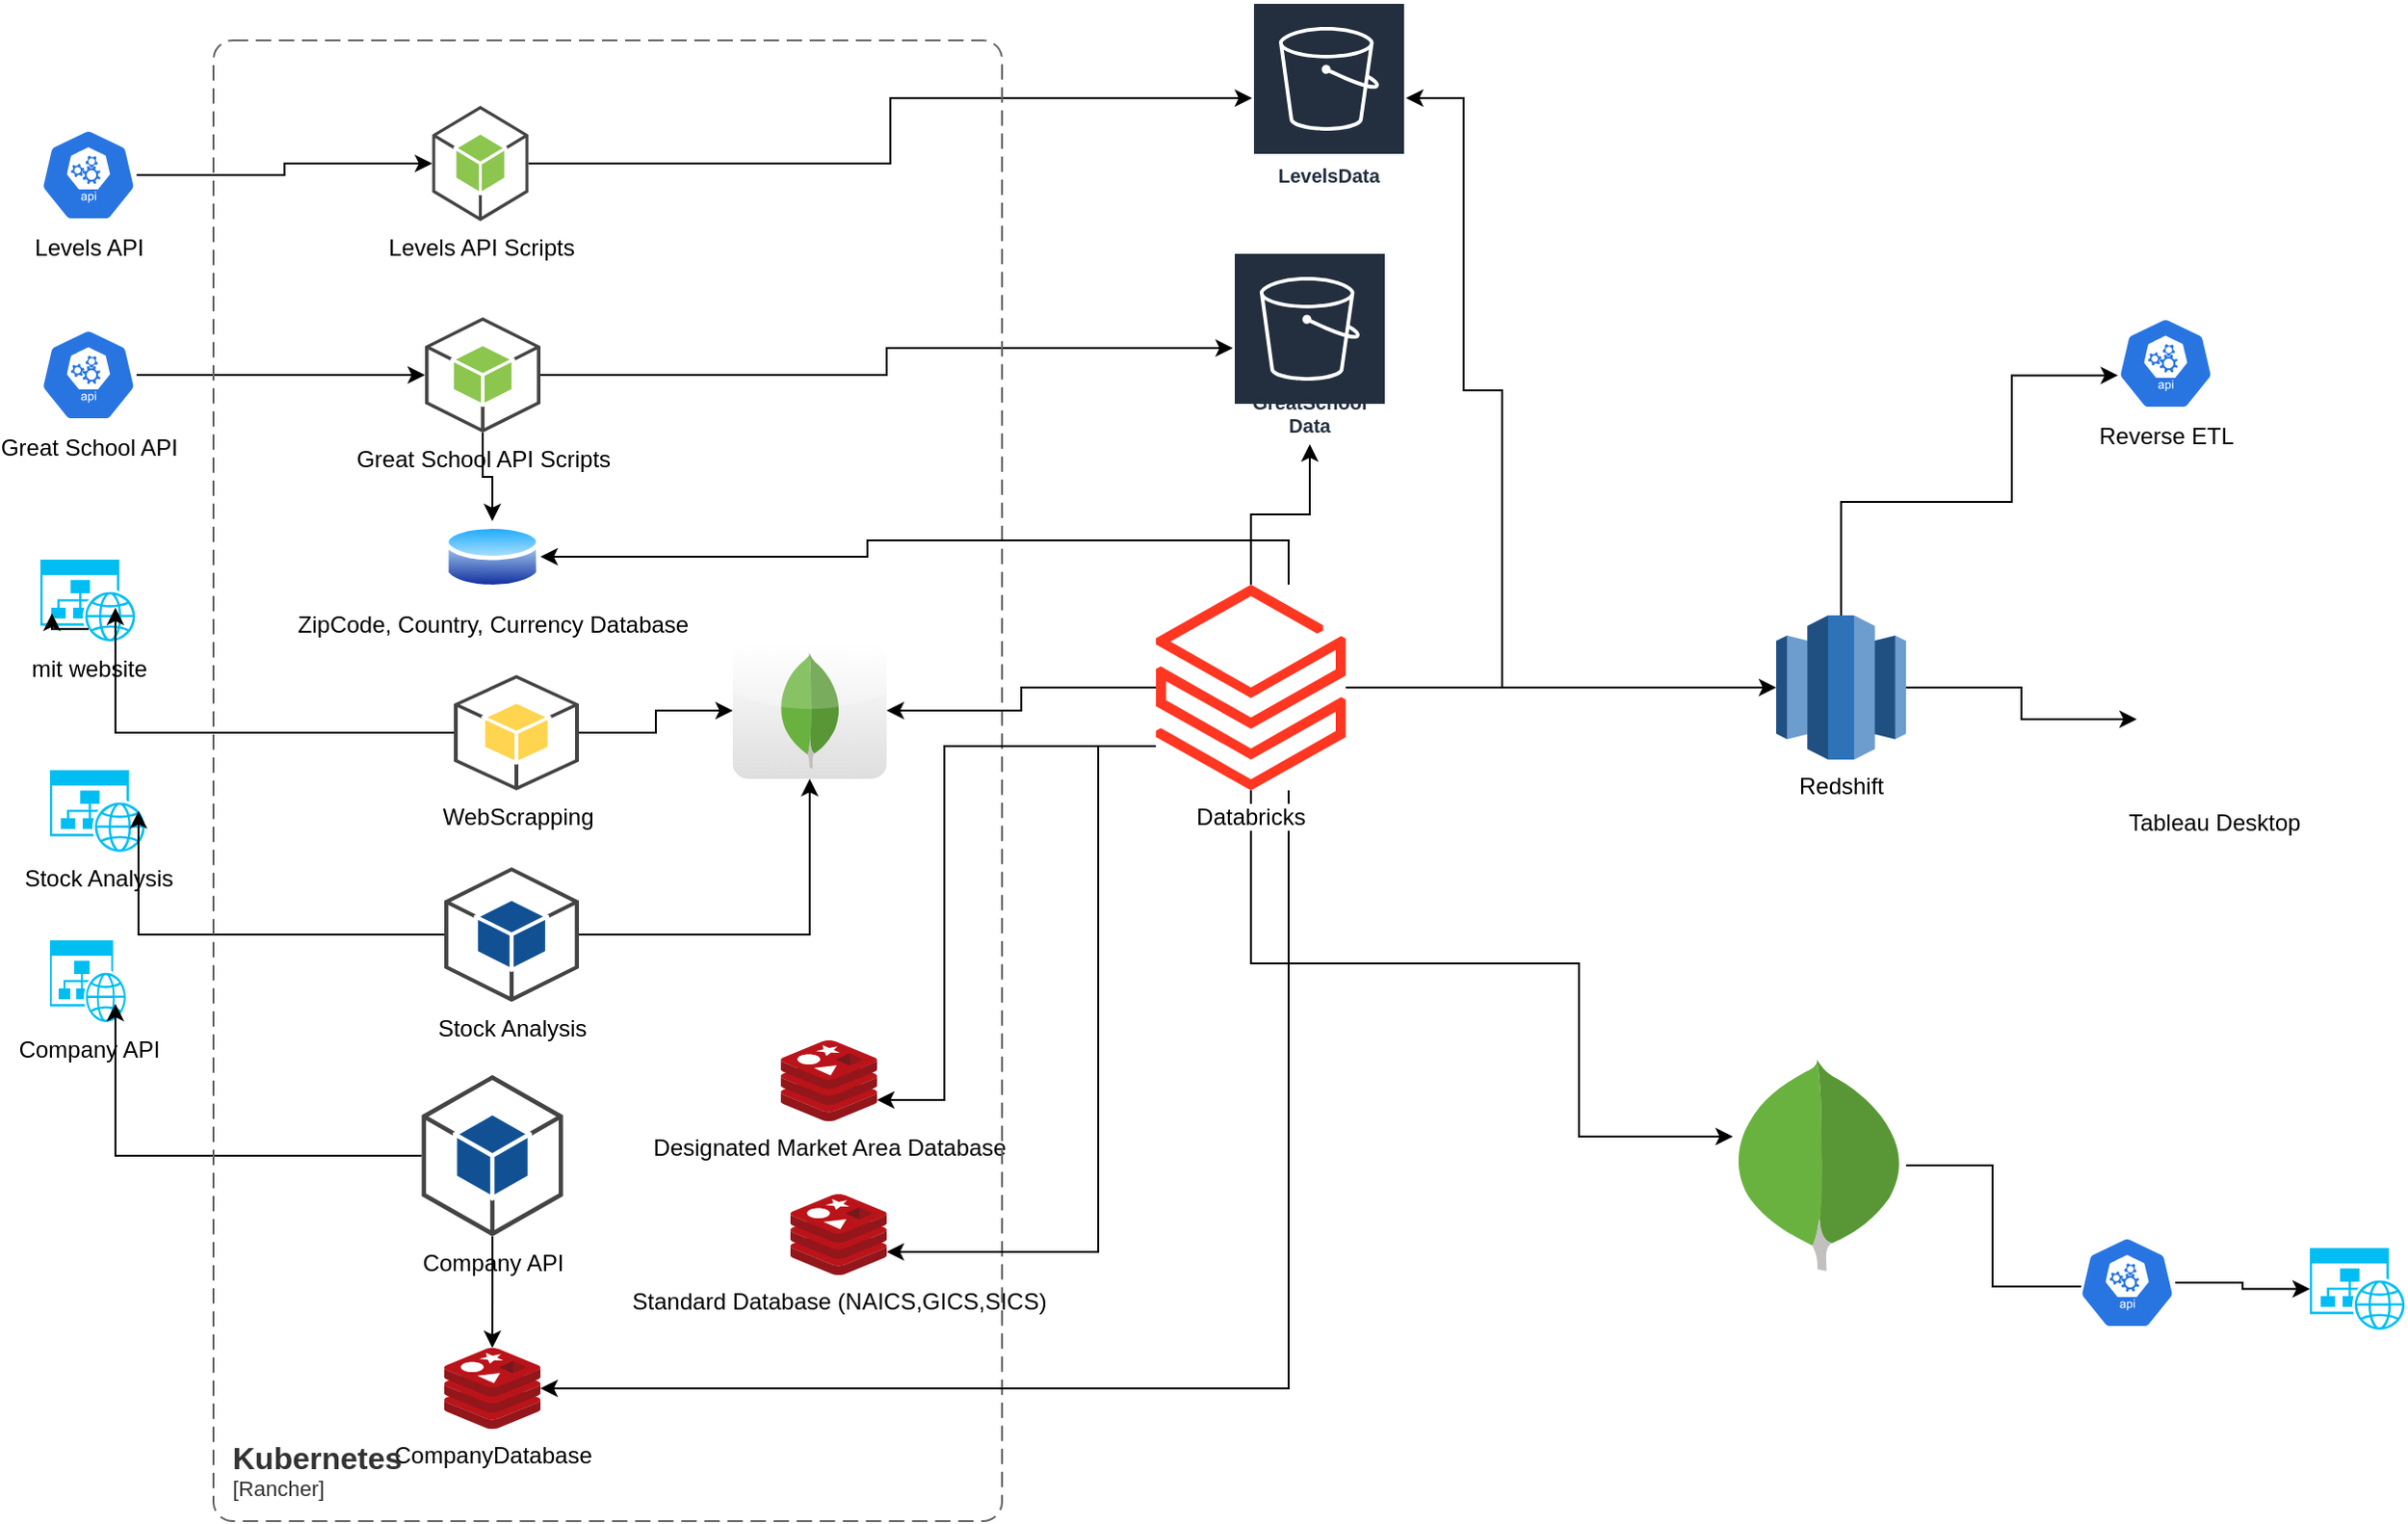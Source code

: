 <mxfile version="20.8.8" type="github"><diagram name="Page-1" id="2AOY_KW5mDiWNd7LnKPI"><mxGraphModel dx="1434" dy="782" grid="1" gridSize="10" guides="1" tooltips="1" connect="1" arrows="1" fold="1" page="1" pageScale="1" pageWidth="850" pageHeight="1100" math="0" shadow="0"><root><mxCell id="0"/><mxCell id="1" parent="0"/><mxCell id="d2FxbLmuILoBnlTnSUs5-25" style="edgeStyle=orthogonalEdgeStyle;rounded=0;orthogonalLoop=1;jettySize=auto;html=1;" edge="1" parent="1" source="d2FxbLmuILoBnlTnSUs5-1" target="d2FxbLmuILoBnlTnSUs5-11"><mxGeometry relative="1" as="geometry"/></mxCell><mxCell id="d2FxbLmuILoBnlTnSUs5-1" value="Great School API" style="sketch=0;html=1;dashed=0;whitespace=wrap;fillColor=#2875E2;strokeColor=#ffffff;points=[[0.005,0.63,0],[0.1,0.2,0],[0.9,0.2,0],[0.5,0,0],[0.995,0.63,0],[0.72,0.99,0],[0.5,1,0],[0.28,0.99,0]];verticalLabelPosition=bottom;align=center;verticalAlign=top;shape=mxgraph.kubernetes.icon;prIcon=api" vertex="1" parent="1"><mxGeometry x="70" y="190" width="50" height="48" as="geometry"/></mxCell><mxCell id="d2FxbLmuILoBnlTnSUs5-23" style="edgeStyle=orthogonalEdgeStyle;rounded=0;orthogonalLoop=1;jettySize=auto;html=1;" edge="1" parent="1" source="d2FxbLmuILoBnlTnSUs5-4" target="d2FxbLmuILoBnlTnSUs5-10"><mxGeometry relative="1" as="geometry"/></mxCell><mxCell id="d2FxbLmuILoBnlTnSUs5-4" value="Levels API" style="sketch=0;html=1;dashed=0;whitespace=wrap;fillColor=#2875E2;strokeColor=#ffffff;points=[[0.005,0.63,0],[0.1,0.2,0],[0.9,0.2,0],[0.5,0,0],[0.995,0.63,0],[0.72,0.99,0],[0.5,1,0],[0.28,0.99,0]];verticalLabelPosition=bottom;align=center;verticalAlign=top;shape=mxgraph.kubernetes.icon;prIcon=api" vertex="1" parent="1"><mxGeometry x="70" y="86" width="50" height="48" as="geometry"/></mxCell><mxCell id="d2FxbLmuILoBnlTnSUs5-5" value="mit website" style="verticalLabelPosition=bottom;html=1;verticalAlign=top;align=center;strokeColor=none;fillColor=#00BEF2;shape=mxgraph.azure.website_generic;pointerEvents=1;" vertex="1" parent="1"><mxGeometry x="70" y="310" width="50" height="42.5" as="geometry"/></mxCell><mxCell id="d2FxbLmuILoBnlTnSUs5-6" value="Stock Analysis" style="verticalLabelPosition=bottom;html=1;verticalAlign=top;align=center;strokeColor=none;fillColor=#00BEF2;shape=mxgraph.azure.website_generic;pointerEvents=1;" vertex="1" parent="1"><mxGeometry x="75" y="419.5" width="50" height="42.5" as="geometry"/></mxCell><mxCell id="d2FxbLmuILoBnlTnSUs5-8" value="&lt;div&gt;ZipCode, Country, Currency Database&lt;/div&gt;&lt;div&gt;&lt;br&gt;&lt;/div&gt;" style="aspect=fixed;perimeter=ellipsePerimeter;html=1;align=center;shadow=0;dashed=0;spacingTop=3;image;image=img/lib/active_directory/database.svg;" vertex="1" parent="1"><mxGeometry x="280" y="290" width="50" height="37" as="geometry"/></mxCell><mxCell id="d2FxbLmuILoBnlTnSUs5-9" style="edgeStyle=orthogonalEdgeStyle;rounded=0;orthogonalLoop=1;jettySize=auto;html=1;exitX=0.5;exitY=0.85;exitDx=0;exitDy=0;exitPerimeter=0;entryX=0.12;entryY=0.659;entryDx=0;entryDy=0;entryPerimeter=0;" edge="1" parent="1" source="d2FxbLmuILoBnlTnSUs5-5" target="d2FxbLmuILoBnlTnSUs5-5"><mxGeometry relative="1" as="geometry"/></mxCell><mxCell id="d2FxbLmuILoBnlTnSUs5-24" style="edgeStyle=orthogonalEdgeStyle;rounded=0;orthogonalLoop=1;jettySize=auto;html=1;" edge="1" parent="1" source="d2FxbLmuILoBnlTnSUs5-10" target="d2FxbLmuILoBnlTnSUs5-21"><mxGeometry relative="1" as="geometry"/></mxCell><mxCell id="d2FxbLmuILoBnlTnSUs5-10" value="Levels API Scripts" style="outlineConnect=0;dashed=0;verticalLabelPosition=bottom;verticalAlign=top;align=center;html=1;shape=mxgraph.aws3.android;fillColor=#8CC64F;gradientColor=none;" vertex="1" parent="1"><mxGeometry x="273.75" y="74" width="50" height="60" as="geometry"/></mxCell><mxCell id="d2FxbLmuILoBnlTnSUs5-26" style="edgeStyle=orthogonalEdgeStyle;rounded=0;orthogonalLoop=1;jettySize=auto;html=1;" edge="1" parent="1" source="d2FxbLmuILoBnlTnSUs5-11" target="d2FxbLmuILoBnlTnSUs5-8"><mxGeometry relative="1" as="geometry"/></mxCell><mxCell id="d2FxbLmuILoBnlTnSUs5-27" style="edgeStyle=orthogonalEdgeStyle;rounded=0;orthogonalLoop=1;jettySize=auto;html=1;" edge="1" parent="1" source="d2FxbLmuILoBnlTnSUs5-11" target="d2FxbLmuILoBnlTnSUs5-22"><mxGeometry relative="1" as="geometry"/></mxCell><mxCell id="d2FxbLmuILoBnlTnSUs5-11" value="Great School API Scripts" style="outlineConnect=0;dashed=0;verticalLabelPosition=bottom;verticalAlign=top;align=center;html=1;shape=mxgraph.aws3.android;fillColor=#8CC64F;gradientColor=none;" vertex="1" parent="1"><mxGeometry x="270" y="184" width="60" height="60" as="geometry"/></mxCell><mxCell id="d2FxbLmuILoBnlTnSUs5-28" style="edgeStyle=orthogonalEdgeStyle;rounded=0;orthogonalLoop=1;jettySize=auto;html=1;entryX=0.78;entryY=0.588;entryDx=0;entryDy=0;entryPerimeter=0;" edge="1" parent="1" source="d2FxbLmuILoBnlTnSUs5-12" target="d2FxbLmuILoBnlTnSUs5-5"><mxGeometry relative="1" as="geometry"/></mxCell><mxCell id="d2FxbLmuILoBnlTnSUs5-34" style="edgeStyle=orthogonalEdgeStyle;rounded=0;orthogonalLoop=1;jettySize=auto;html=1;" edge="1" parent="1" source="d2FxbLmuILoBnlTnSUs5-12" target="d2FxbLmuILoBnlTnSUs5-33"><mxGeometry relative="1" as="geometry"/></mxCell><mxCell id="d2FxbLmuILoBnlTnSUs5-12" value="WebScrapping" style="outlineConnect=0;dashed=0;verticalLabelPosition=bottom;verticalAlign=top;align=center;html=1;shape=mxgraph.aws3.android;fillColor=#FFD44F;gradientColor=none;" vertex="1" parent="1"><mxGeometry x="285" y="370" width="65" height="60" as="geometry"/></mxCell><mxCell id="d2FxbLmuILoBnlTnSUs5-13" value="Designated Market Area Database" style="sketch=0;aspect=fixed;html=1;points=[];align=center;image;fontSize=12;image=img/lib/mscae/Cache_Redis_Product.svg;" vertex="1" parent="1"><mxGeometry x="455" y="560" width="50" height="42" as="geometry"/></mxCell><mxCell id="d2FxbLmuILoBnlTnSUs5-14" value="Standard Database (NAICS,GICS,SICS)" style="sketch=0;aspect=fixed;html=1;points=[];align=center;image;fontSize=12;image=img/lib/mscae/Cache_Redis_Product.svg;" vertex="1" parent="1"><mxGeometry x="460" y="640" width="50" height="42" as="geometry"/></mxCell><mxCell id="d2FxbLmuILoBnlTnSUs5-29" style="edgeStyle=orthogonalEdgeStyle;rounded=0;orthogonalLoop=1;jettySize=auto;html=1;entryX=0.92;entryY=0.5;entryDx=0;entryDy=0;entryPerimeter=0;" edge="1" parent="1" source="d2FxbLmuILoBnlTnSUs5-16" target="d2FxbLmuILoBnlTnSUs5-6"><mxGeometry relative="1" as="geometry"/></mxCell><mxCell id="d2FxbLmuILoBnlTnSUs5-35" style="edgeStyle=orthogonalEdgeStyle;rounded=0;orthogonalLoop=1;jettySize=auto;html=1;" edge="1" parent="1" source="d2FxbLmuILoBnlTnSUs5-16" target="d2FxbLmuILoBnlTnSUs5-33"><mxGeometry relative="1" as="geometry"/></mxCell><mxCell id="d2FxbLmuILoBnlTnSUs5-16" value="Stock Analysis" style="outlineConnect=0;dashed=0;verticalLabelPosition=bottom;verticalAlign=top;align=center;html=1;shape=mxgraph.aws3.android;fillColor=#115193;gradientColor=none;" vertex="1" parent="1"><mxGeometry x="280" y="470" width="70" height="70" as="geometry"/></mxCell><mxCell id="d2FxbLmuILoBnlTnSUs5-17" value="Company API" style="verticalLabelPosition=bottom;html=1;verticalAlign=top;align=center;strokeColor=none;fillColor=#00BEF2;shape=mxgraph.azure.website_generic;pointerEvents=1;" vertex="1" parent="1"><mxGeometry x="75" y="508" width="40" height="42.5" as="geometry"/></mxCell><mxCell id="d2FxbLmuILoBnlTnSUs5-30" style="edgeStyle=orthogonalEdgeStyle;rounded=0;orthogonalLoop=1;jettySize=auto;html=1;entryX=0.85;entryY=0.776;entryDx=0;entryDy=0;entryPerimeter=0;" edge="1" parent="1" source="d2FxbLmuILoBnlTnSUs5-19" target="d2FxbLmuILoBnlTnSUs5-17"><mxGeometry relative="1" as="geometry"/></mxCell><mxCell id="d2FxbLmuILoBnlTnSUs5-32" style="edgeStyle=orthogonalEdgeStyle;rounded=0;orthogonalLoop=1;jettySize=auto;html=1;" edge="1" parent="1" source="d2FxbLmuILoBnlTnSUs5-19" target="d2FxbLmuILoBnlTnSUs5-31"><mxGeometry relative="1" as="geometry"/></mxCell><mxCell id="d2FxbLmuILoBnlTnSUs5-19" value="Company API" style="outlineConnect=0;dashed=0;verticalLabelPosition=bottom;verticalAlign=top;align=center;html=1;shape=mxgraph.aws3.android;fillColor=#115193;gradientColor=none;" vertex="1" parent="1"><mxGeometry x="268.25" y="578" width="73.5" height="84" as="geometry"/></mxCell><mxCell id="d2FxbLmuILoBnlTnSUs5-21" value="LevelsData" style="sketch=0;outlineConnect=0;fontColor=#232F3E;gradientColor=none;strokeColor=#ffffff;fillColor=#232F3E;dashed=0;verticalLabelPosition=middle;verticalAlign=bottom;align=center;html=1;whiteSpace=wrap;fontSize=10;fontStyle=1;spacing=3;shape=mxgraph.aws4.productIcon;prIcon=mxgraph.aws4.s3;" vertex="1" parent="1"><mxGeometry x="700" y="20" width="80" height="100" as="geometry"/></mxCell><mxCell id="d2FxbLmuILoBnlTnSUs5-22" value="GreatSchool Data" style="sketch=0;outlineConnect=0;fontColor=#232F3E;gradientColor=none;strokeColor=#ffffff;fillColor=#232F3E;dashed=0;verticalLabelPosition=middle;verticalAlign=bottom;align=center;html=1;whiteSpace=wrap;fontSize=10;fontStyle=1;spacing=3;shape=mxgraph.aws4.productIcon;prIcon=mxgraph.aws4.s3;" vertex="1" parent="1"><mxGeometry x="690" y="150" width="80" height="100" as="geometry"/></mxCell><mxCell id="d2FxbLmuILoBnlTnSUs5-31" value="CompanyDatabase" style="sketch=0;aspect=fixed;html=1;points=[];align=center;image;fontSize=12;image=img/lib/mscae/Cache_Redis_Product.svg;" vertex="1" parent="1"><mxGeometry x="280" y="720" width="50" height="42" as="geometry"/></mxCell><mxCell id="d2FxbLmuILoBnlTnSUs5-33" value="" style="dashed=0;outlineConnect=0;html=1;align=center;labelPosition=center;verticalLabelPosition=bottom;verticalAlign=top;shape=mxgraph.webicons.mongodb;gradientColor=#DFDEDE" vertex="1" parent="1"><mxGeometry x="430" y="353" width="80" height="71" as="geometry"/></mxCell><object placeholders="1" c4Name="Kubernetes" c4Type="Docker" c4Application="Rancher" label="&lt;font style=&quot;font-size: 16px&quot;&gt;&lt;b&gt;&lt;div style=&quot;text-align: left&quot;&gt;%c4Name%&lt;/div&gt;&lt;/b&gt;&lt;/font&gt;&lt;div style=&quot;text-align: left&quot;&gt;[%c4Application%]&lt;/div&gt;" id="d2FxbLmuILoBnlTnSUs5-37"><mxCell style="rounded=1;fontSize=11;whiteSpace=wrap;html=1;dashed=1;arcSize=20;fillColor=none;strokeColor=#666666;fontColor=#333333;labelBackgroundColor=none;align=left;verticalAlign=bottom;labelBorderColor=none;spacingTop=0;spacing=10;dashPattern=8 4;metaEdit=1;rotatable=0;perimeter=rectanglePerimeter;noLabel=0;labelPadding=0;allowArrows=0;connectable=0;expand=0;recursiveResize=0;editable=1;pointerEvents=0;absoluteArcSize=1;points=[[0.25,0,0],[0.5,0,0],[0.75,0,0],[1,0.25,0],[1,0.5,0],[1,0.75,0],[0.75,1,0],[0.5,1,0],[0.25,1,0],[0,0.75,0],[0,0.5,0],[0,0.25,0]];" vertex="1" parent="1"><mxGeometry x="160" y="40" width="410" height="770" as="geometry"/></mxCell></object><mxCell id="d2FxbLmuILoBnlTnSUs5-39" style="edgeStyle=orthogonalEdgeStyle;rounded=0;orthogonalLoop=1;jettySize=auto;html=1;" edge="1" parent="1" source="d2FxbLmuILoBnlTnSUs5-38" target="d2FxbLmuILoBnlTnSUs5-33"><mxGeometry relative="1" as="geometry"><mxPoint x="520" y="370" as="targetPoint"/></mxGeometry></mxCell><mxCell id="d2FxbLmuILoBnlTnSUs5-40" style="edgeStyle=orthogonalEdgeStyle;rounded=0;orthogonalLoop=1;jettySize=auto;html=1;" edge="1" parent="1" source="d2FxbLmuILoBnlTnSUs5-38" target="d2FxbLmuILoBnlTnSUs5-13"><mxGeometry relative="1" as="geometry"><Array as="points"><mxPoint x="540" y="407"/><mxPoint x="540" y="591"/></Array></mxGeometry></mxCell><mxCell id="d2FxbLmuILoBnlTnSUs5-41" style="edgeStyle=orthogonalEdgeStyle;rounded=0;orthogonalLoop=1;jettySize=auto;html=1;" edge="1" parent="1" source="d2FxbLmuILoBnlTnSUs5-38" target="d2FxbLmuILoBnlTnSUs5-14"><mxGeometry relative="1" as="geometry"><mxPoint x="480" y="720" as="targetPoint"/><Array as="points"><mxPoint x="620" y="407"/><mxPoint x="620" y="670"/></Array></mxGeometry></mxCell><mxCell id="d2FxbLmuILoBnlTnSUs5-42" style="edgeStyle=orthogonalEdgeStyle;rounded=0;orthogonalLoop=1;jettySize=auto;html=1;entryX=1;entryY=0.5;entryDx=0;entryDy=0;" edge="1" parent="1" source="d2FxbLmuILoBnlTnSUs5-38" target="d2FxbLmuILoBnlTnSUs5-8"><mxGeometry relative="1" as="geometry"><Array as="points"><mxPoint x="719" y="300"/><mxPoint x="500" y="300"/><mxPoint x="500" y="309"/></Array></mxGeometry></mxCell><mxCell id="d2FxbLmuILoBnlTnSUs5-43" style="edgeStyle=orthogonalEdgeStyle;rounded=0;orthogonalLoop=1;jettySize=auto;html=1;" edge="1" parent="1" source="d2FxbLmuILoBnlTnSUs5-38" target="d2FxbLmuILoBnlTnSUs5-31"><mxGeometry relative="1" as="geometry"><Array as="points"><mxPoint x="719" y="741"/></Array></mxGeometry></mxCell><mxCell id="d2FxbLmuILoBnlTnSUs5-44" style="edgeStyle=orthogonalEdgeStyle;rounded=0;orthogonalLoop=1;jettySize=auto;html=1;" edge="1" parent="1" source="d2FxbLmuILoBnlTnSUs5-38" target="d2FxbLmuILoBnlTnSUs5-22"><mxGeometry relative="1" as="geometry"/></mxCell><mxCell id="d2FxbLmuILoBnlTnSUs5-45" style="edgeStyle=orthogonalEdgeStyle;rounded=0;orthogonalLoop=1;jettySize=auto;html=1;" edge="1" parent="1" source="d2FxbLmuILoBnlTnSUs5-38" target="d2FxbLmuILoBnlTnSUs5-21"><mxGeometry relative="1" as="geometry"><Array as="points"><mxPoint x="830" y="377"/><mxPoint x="830" y="222"/><mxPoint x="810" y="222"/><mxPoint x="810" y="70"/></Array></mxGeometry></mxCell><mxCell id="d2FxbLmuILoBnlTnSUs5-47" style="edgeStyle=orthogonalEdgeStyle;rounded=0;orthogonalLoop=1;jettySize=auto;html=1;entryX=0;entryY=0.5;entryDx=0;entryDy=0;entryPerimeter=0;" edge="1" parent="1" source="d2FxbLmuILoBnlTnSUs5-38" target="d2FxbLmuILoBnlTnSUs5-46"><mxGeometry relative="1" as="geometry"/></mxCell><mxCell id="d2FxbLmuILoBnlTnSUs5-50" style="edgeStyle=orthogonalEdgeStyle;rounded=0;orthogonalLoop=1;jettySize=auto;html=1;" edge="1" parent="1" source="d2FxbLmuILoBnlTnSUs5-38" target="d2FxbLmuILoBnlTnSUs5-49"><mxGeometry relative="1" as="geometry"><mxPoint x="940" y="610" as="targetPoint"/><Array as="points"><mxPoint x="699" y="520"/><mxPoint x="870" y="520"/><mxPoint x="870" y="610"/></Array></mxGeometry></mxCell><mxCell id="d2FxbLmuILoBnlTnSUs5-38" value="Databricks" style="aspect=fixed;html=1;points=[];align=center;image;fontSize=12;image=img/lib/azure2/analytics/Azure_Databricks.svg;" vertex="1" parent="1"><mxGeometry x="650" y="323" width="98.82" height="107" as="geometry"/></mxCell><mxCell id="d2FxbLmuILoBnlTnSUs5-55" style="edgeStyle=orthogonalEdgeStyle;rounded=0;orthogonalLoop=1;jettySize=auto;html=1;" edge="1" parent="1" source="d2FxbLmuILoBnlTnSUs5-46" target="d2FxbLmuILoBnlTnSUs5-48"><mxGeometry relative="1" as="geometry"/></mxCell><mxCell id="d2FxbLmuILoBnlTnSUs5-57" style="edgeStyle=orthogonalEdgeStyle;rounded=0;orthogonalLoop=1;jettySize=auto;html=1;entryX=0.005;entryY=0.63;entryDx=0;entryDy=0;entryPerimeter=0;" edge="1" parent="1" source="d2FxbLmuILoBnlTnSUs5-46" target="d2FxbLmuILoBnlTnSUs5-56"><mxGeometry relative="1" as="geometry"><mxPoint x="1020" y="150" as="targetPoint"/><Array as="points"><mxPoint x="1006" y="280"/><mxPoint x="1095" y="280"/><mxPoint x="1095" y="214"/></Array></mxGeometry></mxCell><mxCell id="d2FxbLmuILoBnlTnSUs5-46" value="Redshift" style="outlineConnect=0;dashed=0;verticalLabelPosition=bottom;verticalAlign=top;align=center;html=1;shape=mxgraph.aws3.redshift;fillColor=#2E73B8;gradientColor=none;" vertex="1" parent="1"><mxGeometry x="972.5" y="339" width="67.5" height="75" as="geometry"/></mxCell><mxCell id="d2FxbLmuILoBnlTnSUs5-48" value="Tableau Desktop" style="shape=image;html=1;verticalAlign=top;verticalLabelPosition=bottom;labelBackgroundColor=#ffffff;imageAspect=0;aspect=fixed;image=https://cdn1.iconfinder.com/data/icons/ionicons-fill-vol-2/512/logo-tableau-128.png" vertex="1" parent="1"><mxGeometry x="1160" y="353" width="80" height="80" as="geometry"/></mxCell><mxCell id="d2FxbLmuILoBnlTnSUs5-52" style="edgeStyle=orthogonalEdgeStyle;rounded=0;orthogonalLoop=1;jettySize=auto;html=1;entryX=0.26;entryY=0.542;entryDx=0;entryDy=0;entryPerimeter=0;" edge="1" parent="1" source="d2FxbLmuILoBnlTnSUs5-49" target="d2FxbLmuILoBnlTnSUs5-51"><mxGeometry relative="1" as="geometry"/></mxCell><mxCell id="d2FxbLmuILoBnlTnSUs5-49" value="" style="dashed=0;outlineConnect=0;html=1;align=center;labelPosition=center;verticalLabelPosition=bottom;verticalAlign=top;shape=mxgraph.weblogos.mongodb" vertex="1" parent="1"><mxGeometry x="950" y="570" width="90" height="110" as="geometry"/></mxCell><mxCell id="d2FxbLmuILoBnlTnSUs5-54" style="edgeStyle=orthogonalEdgeStyle;rounded=0;orthogonalLoop=1;jettySize=auto;html=1;entryX=0;entryY=0.5;entryDx=0;entryDy=0;entryPerimeter=0;" edge="1" parent="1" source="d2FxbLmuILoBnlTnSUs5-51" target="d2FxbLmuILoBnlTnSUs5-53"><mxGeometry relative="1" as="geometry"/></mxCell><mxCell id="d2FxbLmuILoBnlTnSUs5-51" value="" style="sketch=0;html=1;dashed=0;whitespace=wrap;fillColor=#2875E2;strokeColor=#ffffff;points=[[0.005,0.63,0],[0.1,0.2,0],[0.9,0.2,0],[0.5,0,0],[0.995,0.63,0],[0.72,0.99,0],[0.5,1,0],[0.28,0.99,0]];verticalLabelPosition=bottom;align=center;verticalAlign=top;shape=mxgraph.kubernetes.icon;prIcon=api" vertex="1" parent="1"><mxGeometry x="1130" y="662" width="50" height="48" as="geometry"/></mxCell><mxCell id="d2FxbLmuILoBnlTnSUs5-53" value="" style="verticalLabelPosition=bottom;html=1;verticalAlign=top;align=center;strokeColor=none;fillColor=#00BEF2;shape=mxgraph.azure.website_generic;pointerEvents=1;" vertex="1" parent="1"><mxGeometry x="1250" y="668" width="50" height="42.5" as="geometry"/></mxCell><mxCell id="d2FxbLmuILoBnlTnSUs5-56" value="Reverse ETL" style="sketch=0;html=1;dashed=0;whitespace=wrap;fillColor=#2875E2;strokeColor=#ffffff;points=[[0.005,0.63,0],[0.1,0.2,0],[0.9,0.2,0],[0.5,0,0],[0.995,0.63,0],[0.72,0.99,0],[0.5,1,0],[0.28,0.99,0]];verticalLabelPosition=bottom;align=center;verticalAlign=top;shape=mxgraph.kubernetes.icon;prIcon=api" vertex="1" parent="1"><mxGeometry x="1150" y="184" width="50" height="48" as="geometry"/></mxCell></root></mxGraphModel></diagram></mxfile>